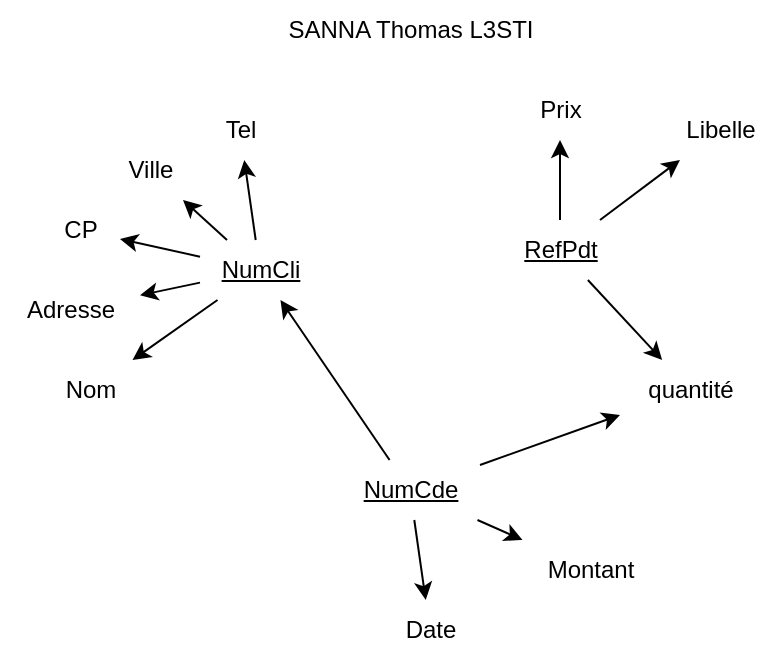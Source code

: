 <mxfile>
    <diagram id="VYR1UfpCXYbdW4ho-c21" name="Page-1">
        <mxGraphModel dx="1693" dy="719" grid="0" gridSize="10" guides="1" tooltips="1" connect="1" arrows="1" fold="1" page="1" pageScale="1" pageWidth="1100" pageHeight="1100" math="0" shadow="0">
            <root>
                <mxCell id="0"/>
                <mxCell id="1" parent="0"/>
                <mxCell id="26" style="edgeStyle=none;html=1;startArrow=classic;startFill=1;endArrow=none;endFill=0;" edge="1" parent="1" source="2" target="3">
                    <mxGeometry relative="1" as="geometry"/>
                </mxCell>
                <mxCell id="2" value="&lt;u&gt;NumCli&lt;/u&gt;" style="text;html=1;align=center;verticalAlign=middle;resizable=0;points=[];autosize=1;strokeColor=none;fillColor=none;" vertex="1" parent="1">
                    <mxGeometry x="70" y="140" width="60" height="30" as="geometry"/>
                </mxCell>
                <mxCell id="3" value="&lt;u&gt;NumCde&lt;/u&gt;" style="text;html=1;align=center;verticalAlign=middle;resizable=0;points=[];autosize=1;strokeColor=none;fillColor=none;" vertex="1" parent="1">
                    <mxGeometry x="140" y="250" width="70" height="30" as="geometry"/>
                </mxCell>
                <mxCell id="4" value="&lt;u&gt;RefPdt&lt;/u&gt;" style="text;html=1;align=center;verticalAlign=middle;resizable=0;points=[];autosize=1;strokeColor=none;fillColor=none;" vertex="1" parent="1">
                    <mxGeometry x="220" y="130" width="60" height="30" as="geometry"/>
                </mxCell>
                <mxCell id="5" value="quantité" style="text;html=1;align=center;verticalAlign=middle;resizable=0;points=[];autosize=1;strokeColor=none;fillColor=none;" vertex="1" parent="1">
                    <mxGeometry x="280" y="200" width="70" height="30" as="geometry"/>
                </mxCell>
                <mxCell id="6" value="" style="endArrow=none;html=1;rounded=0;startArrow=classic;startFill=1;" edge="1" parent="1" source="5" target="3">
                    <mxGeometry relative="1" as="geometry">
                        <mxPoint x="130" y="320" as="sourcePoint"/>
                        <mxPoint x="290" y="320" as="targetPoint"/>
                    </mxGeometry>
                </mxCell>
                <mxCell id="7" value="" style="endArrow=none;html=1;rounded=0;startArrow=classic;startFill=1;" edge="1" parent="1" source="5" target="4">
                    <mxGeometry relative="1" as="geometry">
                        <mxPoint x="149.286" y="340" as="sourcePoint"/>
                        <mxPoint x="240.714" y="300" as="targetPoint"/>
                    </mxGeometry>
                </mxCell>
                <mxCell id="16" style="edgeStyle=none;html=1;startArrow=classic;startFill=1;endArrow=none;endFill=0;" edge="1" parent="1" source="8" target="2">
                    <mxGeometry relative="1" as="geometry"/>
                </mxCell>
                <mxCell id="8" value="Nom" style="text;html=1;align=center;verticalAlign=middle;resizable=0;points=[];autosize=1;strokeColor=none;fillColor=none;" vertex="1" parent="1">
                    <mxGeometry x="-10" y="200" width="50" height="30" as="geometry"/>
                </mxCell>
                <mxCell id="17" style="edgeStyle=none;html=1;startArrow=classic;startFill=1;endArrow=none;endFill=0;" edge="1" parent="1" source="9" target="2">
                    <mxGeometry relative="1" as="geometry"/>
                </mxCell>
                <mxCell id="9" value="Adresse" style="text;html=1;align=center;verticalAlign=middle;resizable=0;points=[];autosize=1;strokeColor=none;fillColor=none;" vertex="1" parent="1">
                    <mxGeometry x="-30" y="160" width="70" height="30" as="geometry"/>
                </mxCell>
                <mxCell id="18" style="edgeStyle=none;html=1;startArrow=classic;startFill=1;endArrow=none;endFill=0;" edge="1" parent="1" source="10" target="2">
                    <mxGeometry relative="1" as="geometry"/>
                </mxCell>
                <mxCell id="10" value="CP" style="text;html=1;align=center;verticalAlign=middle;resizable=0;points=[];autosize=1;strokeColor=none;fillColor=none;" vertex="1" parent="1">
                    <mxGeometry x="-10" y="120" width="40" height="30" as="geometry"/>
                </mxCell>
                <mxCell id="19" style="edgeStyle=none;html=1;startArrow=classic;startFill=1;endArrow=none;endFill=0;" edge="1" parent="1" source="11" target="2">
                    <mxGeometry relative="1" as="geometry"/>
                </mxCell>
                <mxCell id="11" value="Ville" style="text;html=1;align=center;verticalAlign=middle;resizable=0;points=[];autosize=1;strokeColor=none;fillColor=none;" vertex="1" parent="1">
                    <mxGeometry x="20" y="90" width="50" height="30" as="geometry"/>
                </mxCell>
                <mxCell id="20" style="edgeStyle=none;html=1;startArrow=classic;startFill=1;endArrow=none;endFill=0;" edge="1" parent="1" source="12" target="2">
                    <mxGeometry relative="1" as="geometry"/>
                </mxCell>
                <mxCell id="12" value="Tel" style="text;html=1;align=center;verticalAlign=middle;resizable=0;points=[];autosize=1;strokeColor=none;fillColor=none;" vertex="1" parent="1">
                    <mxGeometry x="70" y="70" width="40" height="30" as="geometry"/>
                </mxCell>
                <mxCell id="24" style="edgeStyle=none;html=1;startArrow=classic;startFill=1;endArrow=none;endFill=0;" edge="1" parent="1" source="21" target="3">
                    <mxGeometry relative="1" as="geometry"/>
                </mxCell>
                <mxCell id="21" value="Date" style="text;html=1;align=center;verticalAlign=middle;resizable=0;points=[];autosize=1;strokeColor=none;fillColor=none;" vertex="1" parent="1">
                    <mxGeometry x="160" y="320" width="50" height="30" as="geometry"/>
                </mxCell>
                <mxCell id="23" style="edgeStyle=none;html=1;startArrow=classic;startFill=1;endArrow=none;endFill=0;" edge="1" parent="1" source="22" target="3">
                    <mxGeometry relative="1" as="geometry"/>
                </mxCell>
                <mxCell id="22" value="Montant" style="text;html=1;align=center;verticalAlign=middle;resizable=0;points=[];autosize=1;strokeColor=none;fillColor=none;" vertex="1" parent="1">
                    <mxGeometry x="230" y="290" width="70" height="30" as="geometry"/>
                </mxCell>
                <mxCell id="28" style="edgeStyle=none;html=1;startArrow=classic;startFill=1;endArrow=none;endFill=0;" edge="1" parent="1" source="25" target="4">
                    <mxGeometry relative="1" as="geometry"/>
                </mxCell>
                <mxCell id="25" value="Libelle" style="text;html=1;align=center;verticalAlign=middle;resizable=0;points=[];autosize=1;strokeColor=none;fillColor=none;" vertex="1" parent="1">
                    <mxGeometry x="300" y="70" width="60" height="30" as="geometry"/>
                </mxCell>
                <mxCell id="29" style="edgeStyle=none;html=1;startArrow=classic;startFill=1;endArrow=none;endFill=0;" edge="1" parent="1" source="27" target="4">
                    <mxGeometry relative="1" as="geometry"/>
                </mxCell>
                <mxCell id="27" value="Prix" style="text;html=1;align=center;verticalAlign=middle;resizable=0;points=[];autosize=1;strokeColor=none;fillColor=none;" vertex="1" parent="1">
                    <mxGeometry x="230" y="60" width="40" height="30" as="geometry"/>
                </mxCell>
                <mxCell id="30" value="SANNA Thomas L3STI" style="text;html=1;align=center;verticalAlign=middle;resizable=0;points=[];autosize=1;strokeColor=none;fillColor=none;" vertex="1" parent="1">
                    <mxGeometry x="100" y="20" width="150" height="30" as="geometry"/>
                </mxCell>
            </root>
        </mxGraphModel>
    </diagram>
</mxfile>